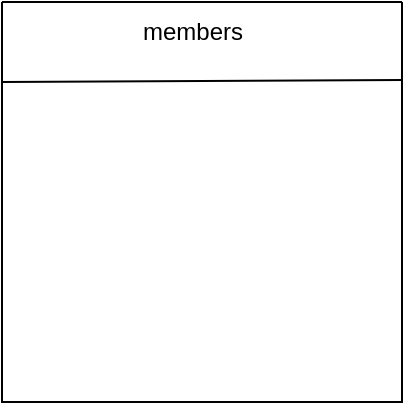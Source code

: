 <mxfile version="26.0.10">
  <diagram name="Page-1" id="brh3cflEjhPxXMnf6fBR">
    <mxGraphModel dx="600" dy="1403" grid="1" gridSize="10" guides="1" tooltips="1" connect="1" arrows="1" fold="1" page="1" pageScale="1" pageWidth="850" pageHeight="1100" math="0" shadow="0">
      <root>
        <mxCell id="0" />
        <mxCell id="1" parent="0" />
        <mxCell id="EPe0qUNadaAKurA8GOma-1" value="" style="swimlane;startSize=0;" vertex="1" parent="1">
          <mxGeometry x="360" y="-520" width="200" height="200" as="geometry" />
        </mxCell>
        <mxCell id="EPe0qUNadaAKurA8GOma-3" value="" style="endArrow=none;html=1;rounded=0;entryX=1;entryY=0.195;entryDx=0;entryDy=0;entryPerimeter=0;" edge="1" parent="EPe0qUNadaAKurA8GOma-1" target="EPe0qUNadaAKurA8GOma-1">
          <mxGeometry width="50" height="50" relative="1" as="geometry">
            <mxPoint y="40" as="sourcePoint" />
            <mxPoint x="190" y="39" as="targetPoint" />
          </mxGeometry>
        </mxCell>
        <mxCell id="EPe0qUNadaAKurA8GOma-5" value="members" style="text;html=1;align=center;verticalAlign=middle;resizable=0;points=[];autosize=1;strokeColor=none;fillColor=none;" vertex="1" parent="EPe0qUNadaAKurA8GOma-1">
          <mxGeometry x="60" width="70" height="30" as="geometry" />
        </mxCell>
      </root>
    </mxGraphModel>
  </diagram>
</mxfile>
